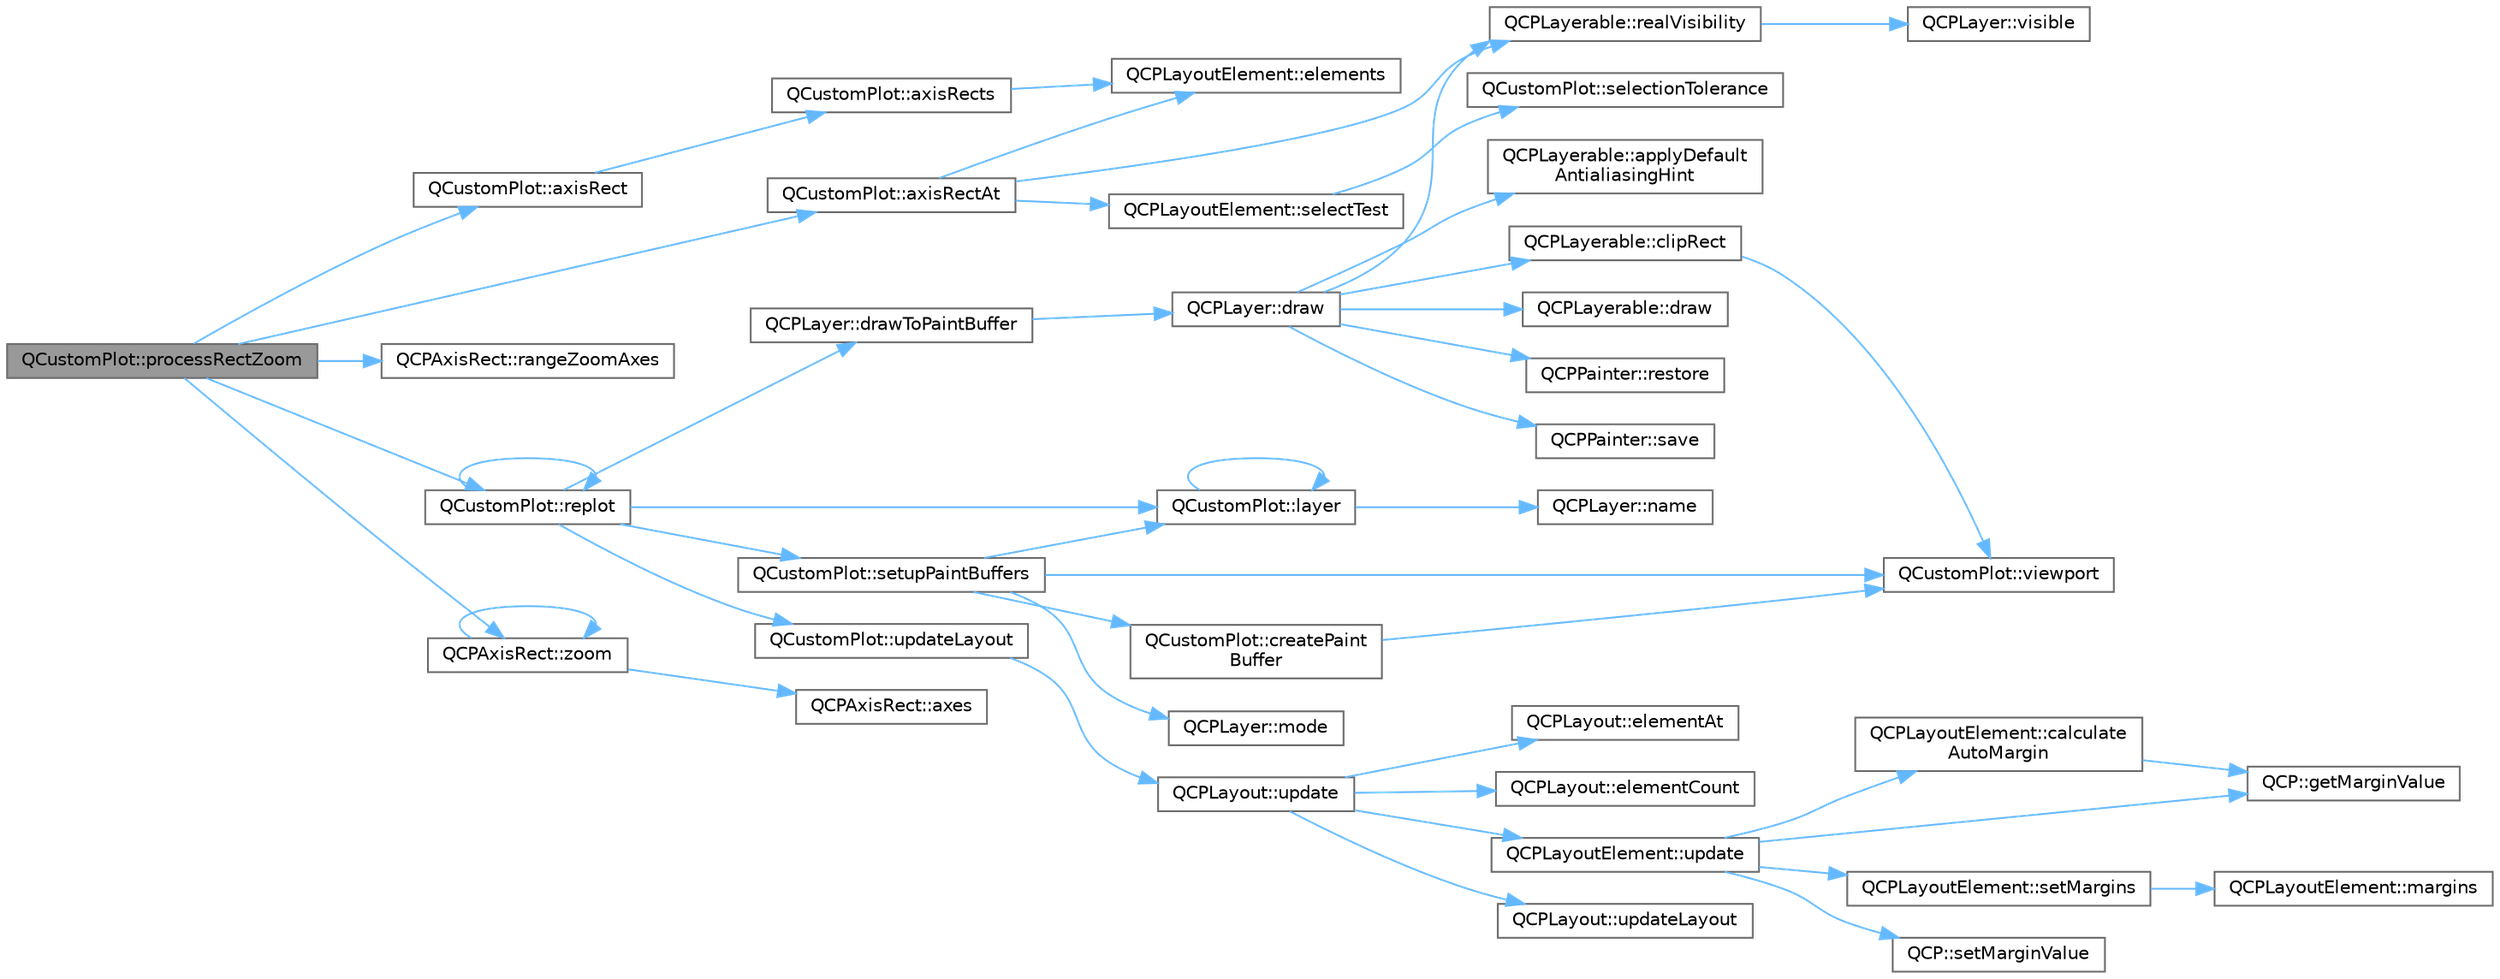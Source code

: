 digraph "QCustomPlot::processRectZoom"
{
 // LATEX_PDF_SIZE
  bgcolor="transparent";
  edge [fontname=Helvetica,fontsize=10,labelfontname=Helvetica,labelfontsize=10];
  node [fontname=Helvetica,fontsize=10,shape=box,height=0.2,width=0.4];
  rankdir="LR";
  Node1 [label="QCustomPlot::processRectZoom",height=0.2,width=0.4,color="gray40", fillcolor="grey60", style="filled", fontcolor="black",tooltip=" "];
  Node1 -> Node2 [color="steelblue1",style="solid"];
  Node2 [label="QCustomPlot::axisRect",height=0.2,width=0.4,color="grey40", fillcolor="white", style="filled",URL="$class_q_custom_plot.html#ae5eefcb5f6ca26689b1fd4f6e25b42f9",tooltip=" "];
  Node2 -> Node3 [color="steelblue1",style="solid"];
  Node3 [label="QCustomPlot::axisRects",height=0.2,width=0.4,color="grey40", fillcolor="white", style="filled",URL="$class_q_custom_plot.html#a12af771429e2d7e313c8c5d5fca068fe",tooltip=" "];
  Node3 -> Node4 [color="steelblue1",style="solid"];
  Node4 [label="QCPLayoutElement::elements",height=0.2,width=0.4,color="grey40", fillcolor="white", style="filled",URL="$class_q_c_p_layout_element.html#a76dec8cb31e498994a944d7647a43309",tooltip=" "];
  Node1 -> Node5 [color="steelblue1",style="solid"];
  Node5 [label="QCustomPlot::axisRectAt",height=0.2,width=0.4,color="grey40", fillcolor="white", style="filled",URL="$class_q_custom_plot.html#a4a08842fc3e9ba6bed83aa410c5c5ba5",tooltip=" "];
  Node5 -> Node4 [color="steelblue1",style="solid"];
  Node5 -> Node6 [color="steelblue1",style="solid"];
  Node6 [label="QCPLayerable::realVisibility",height=0.2,width=0.4,color="grey40", fillcolor="white", style="filled",URL="$class_q_c_p_layerable.html#ab054e88f15d485defcb95e7376f119e7",tooltip=" "];
  Node6 -> Node7 [color="steelblue1",style="solid"];
  Node7 [label="QCPLayer::visible",height=0.2,width=0.4,color="grey40", fillcolor="white", style="filled",URL="$class_q_c_p_layer.html#ad1cc2d6b32d2abb33c7f449b964e068c",tooltip=" "];
  Node5 -> Node8 [color="steelblue1",style="solid"];
  Node8 [label="QCPLayoutElement::selectTest",height=0.2,width=0.4,color="grey40", fillcolor="white", style="filled",URL="$class_q_c_p_layout_element.html#ae97f483cccedadbf18ea4525ef240ee4",tooltip=" "];
  Node8 -> Node9 [color="steelblue1",style="solid"];
  Node9 [label="QCustomPlot::selectionTolerance",height=0.2,width=0.4,color="grey40", fillcolor="white", style="filled",URL="$class_q_custom_plot.html#a5441d11013afeaf4b8f2ea06e8624a25",tooltip=" "];
  Node1 -> Node10 [color="steelblue1",style="solid"];
  Node10 [label="QCPAxisRect::rangeZoomAxes",height=0.2,width=0.4,color="grey40", fillcolor="white", style="filled",URL="$class_q_c_p_axis_rect.html#a86aac0f435f209d60dacd22cda10c104",tooltip=" "];
  Node1 -> Node11 [color="steelblue1",style="solid"];
  Node11 [label="QCustomPlot::replot",height=0.2,width=0.4,color="grey40", fillcolor="white", style="filled",URL="$class_q_custom_plot.html#aa4bfe7d70dbe67e81d877819b75ab9af",tooltip=" "];
  Node11 -> Node12 [color="steelblue1",style="solid"];
  Node12 [label="QCPLayer::drawToPaintBuffer",height=0.2,width=0.4,color="grey40", fillcolor="white", style="filled",URL="$class_q_c_p_layer.html#a4a8e0a86f31462299e7fc8e8158dd2c6",tooltip=" "];
  Node12 -> Node13 [color="steelblue1",style="solid"];
  Node13 [label="QCPLayer::draw",height=0.2,width=0.4,color="grey40", fillcolor="white", style="filled",URL="$class_q_c_p_layer.html#ab831a99c8d30b15ec4533ca341e8813b",tooltip=" "];
  Node13 -> Node14 [color="steelblue1",style="solid"];
  Node14 [label="QCPLayerable::applyDefault\lAntialiasingHint",height=0.2,width=0.4,color="grey40", fillcolor="white", style="filled",URL="$class_q_c_p_layerable.html#afdf83ddc6a265cbf4c89fe99d3d93473",tooltip=" "];
  Node13 -> Node15 [color="steelblue1",style="solid"];
  Node15 [label="QCPLayerable::clipRect",height=0.2,width=0.4,color="grey40", fillcolor="white", style="filled",URL="$class_q_c_p_layerable.html#acbcfc9ecc75433747b1978a77b1864b3",tooltip=" "];
  Node15 -> Node16 [color="steelblue1",style="solid"];
  Node16 [label="QCustomPlot::viewport",height=0.2,width=0.4,color="grey40", fillcolor="white", style="filled",URL="$class_q_custom_plot.html#a19842409b18f556b256d05e97fffc670",tooltip=" "];
  Node13 -> Node17 [color="steelblue1",style="solid"];
  Node17 [label="QCPLayerable::draw",height=0.2,width=0.4,color="grey40", fillcolor="white", style="filled",URL="$class_q_c_p_layerable.html#aecf2f7087482d4b6a78cb2770e5ed12d",tooltip=" "];
  Node13 -> Node6 [color="steelblue1",style="solid"];
  Node13 -> Node18 [color="steelblue1",style="solid"];
  Node18 [label="QCPPainter::restore",height=0.2,width=0.4,color="grey40", fillcolor="white", style="filled",URL="$class_q_c_p_painter.html#a64908e6298d5bbd83457dc987cc3a022",tooltip=" "];
  Node13 -> Node19 [color="steelblue1",style="solid"];
  Node19 [label="QCPPainter::save",height=0.2,width=0.4,color="grey40", fillcolor="white", style="filled",URL="$class_q_c_p_painter.html#a8fd6821ee6fecbfa04444c9062912abd",tooltip=" "];
  Node11 -> Node20 [color="steelblue1",style="solid"];
  Node20 [label="QCustomPlot::layer",height=0.2,width=0.4,color="grey40", fillcolor="white", style="filled",URL="$class_q_custom_plot.html#a0a96244e7773b242ef23c32b7bdfb159",tooltip=" "];
  Node20 -> Node20 [color="steelblue1",style="solid"];
  Node20 -> Node21 [color="steelblue1",style="solid"];
  Node21 [label="QCPLayer::name",height=0.2,width=0.4,color="grey40", fillcolor="white", style="filled",URL="$class_q_c_p_layer.html#a37806f662b50b588fb1029a14fc5ef50",tooltip=" "];
  Node11 -> Node11 [color="steelblue1",style="solid"];
  Node11 -> Node22 [color="steelblue1",style="solid"];
  Node22 [label="QCustomPlot::setupPaintBuffers",height=0.2,width=0.4,color="grey40", fillcolor="white", style="filled",URL="$class_q_custom_plot.html#a2685341f7242c3882f4cc5e379308d71",tooltip=" "];
  Node22 -> Node23 [color="steelblue1",style="solid"];
  Node23 [label="QCustomPlot::createPaint\lBuffer",height=0.2,width=0.4,color="grey40", fillcolor="white", style="filled",URL="$class_q_custom_plot.html#a943b57596a1adf7f0e75c3b50e407ae6",tooltip=" "];
  Node23 -> Node16 [color="steelblue1",style="solid"];
  Node22 -> Node20 [color="steelblue1",style="solid"];
  Node22 -> Node24 [color="steelblue1",style="solid"];
  Node24 [label="QCPLayer::mode",height=0.2,width=0.4,color="grey40", fillcolor="white", style="filled",URL="$class_q_c_p_layer.html#a44ae50b011b19f3dd46a38d8e2e2c1b6",tooltip=" "];
  Node22 -> Node16 [color="steelblue1",style="solid"];
  Node11 -> Node25 [color="steelblue1",style="solid"];
  Node25 [label="QCustomPlot::updateLayout",height=0.2,width=0.4,color="grey40", fillcolor="white", style="filled",URL="$class_q_custom_plot.html#a6e6693e2c249f65437382ffd93405e04",tooltip=" "];
  Node25 -> Node26 [color="steelblue1",style="solid"];
  Node26 [label="QCPLayout::update",height=0.2,width=0.4,color="grey40", fillcolor="white", style="filled",URL="$class_q_c_p_layout.html#a48ecc9c98ea90b547c3e27a931a8f7bd",tooltip=" "];
  Node26 -> Node27 [color="steelblue1",style="solid"];
  Node27 [label="QCPLayout::elementAt",height=0.2,width=0.4,color="grey40", fillcolor="white", style="filled",URL="$class_q_c_p_layout.html#afa73ca7d859f8a3ee5c73c9b353d2a56",tooltip=" "];
  Node26 -> Node28 [color="steelblue1",style="solid"];
  Node28 [label="QCPLayout::elementCount",height=0.2,width=0.4,color="grey40", fillcolor="white", style="filled",URL="$class_q_c_p_layout.html#a39d3e9ef5d9b82ab1885ba1cb9597e56",tooltip=" "];
  Node26 -> Node29 [color="steelblue1",style="solid"];
  Node29 [label="QCPLayoutElement::update",height=0.2,width=0.4,color="grey40", fillcolor="white", style="filled",URL="$class_q_c_p_layout_element.html#a929c2ec62e0e0e1d8418eaa802e2af9b",tooltip=" "];
  Node29 -> Node30 [color="steelblue1",style="solid"];
  Node30 [label="QCPLayoutElement::calculate\lAutoMargin",height=0.2,width=0.4,color="grey40", fillcolor="white", style="filled",URL="$class_q_c_p_layout_element.html#a005c9f0fe84bc1591a2cf2c46fd477b4",tooltip=" "];
  Node30 -> Node31 [color="steelblue1",style="solid"];
  Node31 [label="QCP::getMarginValue",height=0.2,width=0.4,color="grey40", fillcolor="white", style="filled",URL="$namespace_q_c_p.html#a23a2679d3495c444acc26acc61e35b5b",tooltip=" "];
  Node29 -> Node31 [color="steelblue1",style="solid"];
  Node29 -> Node32 [color="steelblue1",style="solid"];
  Node32 [label="QCPLayoutElement::setMargins",height=0.2,width=0.4,color="grey40", fillcolor="white", style="filled",URL="$class_q_c_p_layout_element.html#a8f450b1f3f992ad576fce2c63d8b79cf",tooltip=" "];
  Node32 -> Node33 [color="steelblue1",style="solid"];
  Node33 [label="QCPLayoutElement::margins",height=0.2,width=0.4,color="grey40", fillcolor="white", style="filled",URL="$class_q_c_p_layout_element.html#af4ac9450aa2d60863bf3a8ea0c940c9d",tooltip=" "];
  Node29 -> Node34 [color="steelblue1",style="solid"];
  Node34 [label="QCP::setMarginValue",height=0.2,width=0.4,color="grey40", fillcolor="white", style="filled",URL="$namespace_q_c_p.html#afbf6e3084c108f2bb4372107945ee82f",tooltip=" "];
  Node26 -> Node35 [color="steelblue1",style="solid"];
  Node35 [label="QCPLayout::updateLayout",height=0.2,width=0.4,color="grey40", fillcolor="white", style="filled",URL="$class_q_c_p_layout.html#a165c77f6287ac92e8d03017ad913378b",tooltip=" "];
  Node1 -> Node36 [color="steelblue1",style="solid"];
  Node36 [label="QCPAxisRect::zoom",height=0.2,width=0.4,color="grey40", fillcolor="white", style="filled",URL="$class_q_c_p_axis_rect.html#a5fc8460564e81dcc2a9343dc8bc1fe67",tooltip=" "];
  Node36 -> Node37 [color="steelblue1",style="solid"];
  Node37 [label="QCPAxisRect::axes",height=0.2,width=0.4,color="grey40", fillcolor="white", style="filled",URL="$class_q_c_p_axis_rect.html#a11657b8faebe9677180860e8057ede26",tooltip=" "];
  Node36 -> Node36 [color="steelblue1",style="solid"];
}
